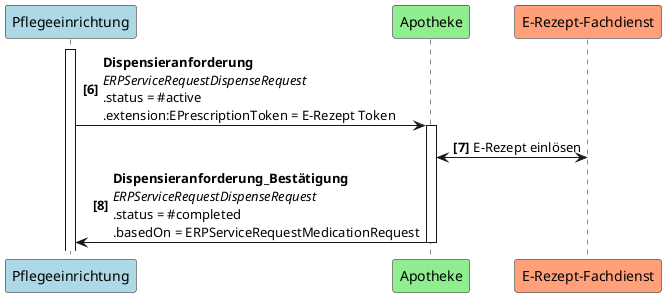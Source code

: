 @startuml UC1_2
autonumber 6 "<b>[0]"
participant Pflegeeinrichtung as PE #LightBlue
participant Apotheke as A #LightGreen
participant "E-Rezept-Fachdienst" as FD #LightSalmon

activate PE
PE -> A++: <b>Dispensieranforderung \n<i>ERPServiceRequestDispenseRequest \n.status = #active \n.extension:EPrescriptionToken = E-Rezept Token
A <-> FD: E-Rezept einlösen
A -> PE--: <b>Dispensieranforderung_Bestätigung \n<i>ERPServiceRequestDispenseRequest \n.status = #completed \n.basedOn = ERPServiceRequestMedicationRequest
@enduml